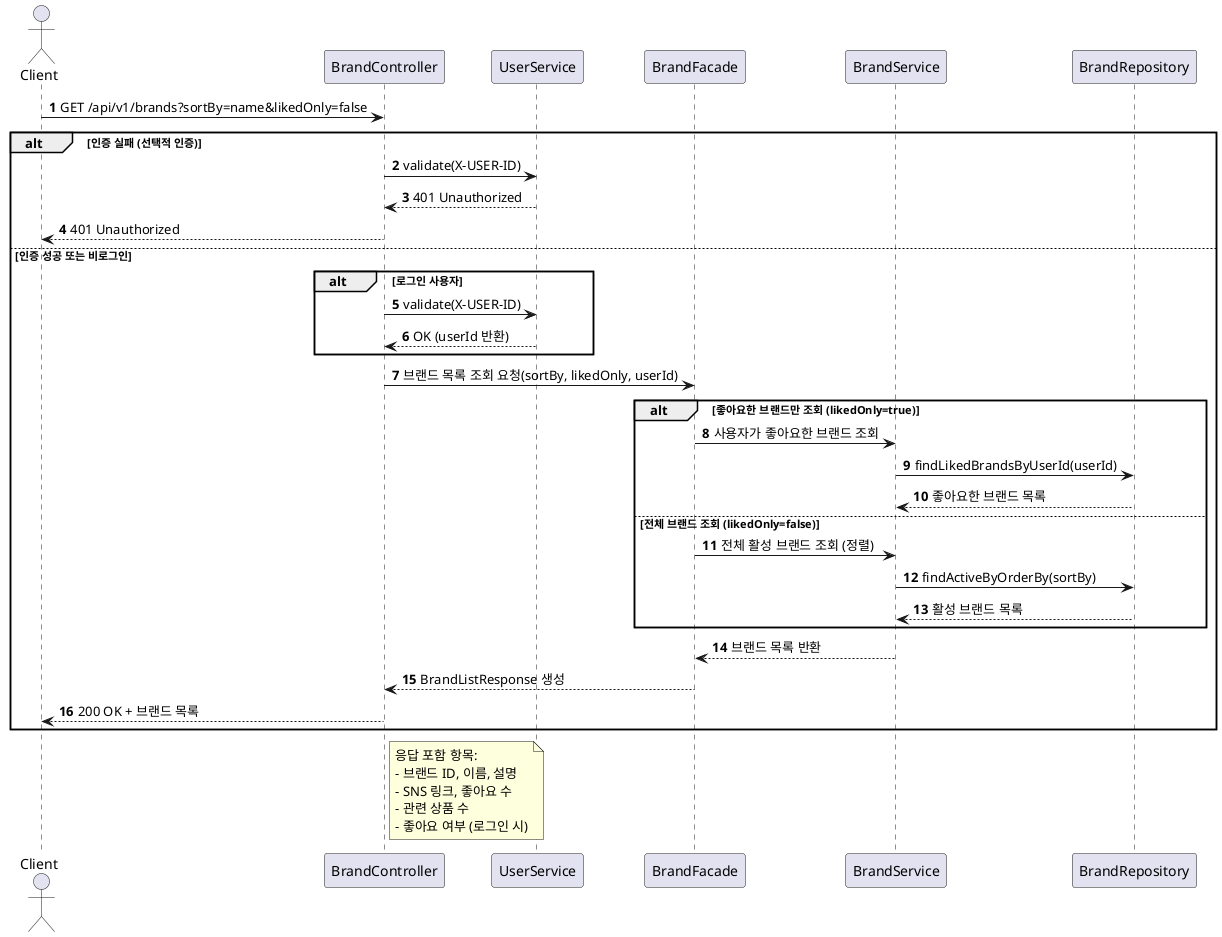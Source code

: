 @startuml
'https://plantuml.com/sequence-diagram

autonumber

actor Client
participant BrandController
participant UserService
participant BrandFacade
participant BrandService
participant BrandRepository

Client -> BrandController : GET /api/v1/brands?sortBy=name&likedOnly=false

alt 인증 실패 (선택적 인증)
    BrandController -> UserService : validate(X-USER-ID)
    UserService --> BrandController : 401 Unauthorized
    BrandController --> Client : 401 Unauthorized
else 인증 성공 또는 비로그인
    alt 로그인 사용자
        BrandController -> UserService : validate(X-USER-ID)
        UserService --> BrandController : OK (userId 반환)
    end
    
    BrandController -> BrandFacade : 브랜드 목록 조회 요청(sortBy, likedOnly, userId)

    alt 좋아요한 브랜드만 조회 (likedOnly=true)
        BrandFacade -> BrandService : 사용자가 좋아요한 브랜드 조회
        BrandService -> BrandRepository : findLikedBrandsByUserId(userId)
        BrandRepository --> BrandService : 좋아요한 브랜드 목록
    else 전체 브랜드 조회 (likedOnly=false)
        BrandFacade -> BrandService : 전체 활성 브랜드 조회 (정렬)
        BrandService -> BrandRepository : findActiveByOrderBy(sortBy)
        BrandRepository --> BrandService : 활성 브랜드 목록
    end
    
    BrandService --> BrandFacade : 브랜드 목록 반환
    
    BrandFacade --> BrandController : BrandListResponse 생성
    
    BrandController --> Client : 200 OK + 브랜드 목록
end

note right of BrandController
응답 포함 항목:
- 브랜드 ID, 이름, 설명
- SNS 링크, 좋아요 수
- 관련 상품 수
- 좋아요 여부 (로그인 시)
end note

@enduml